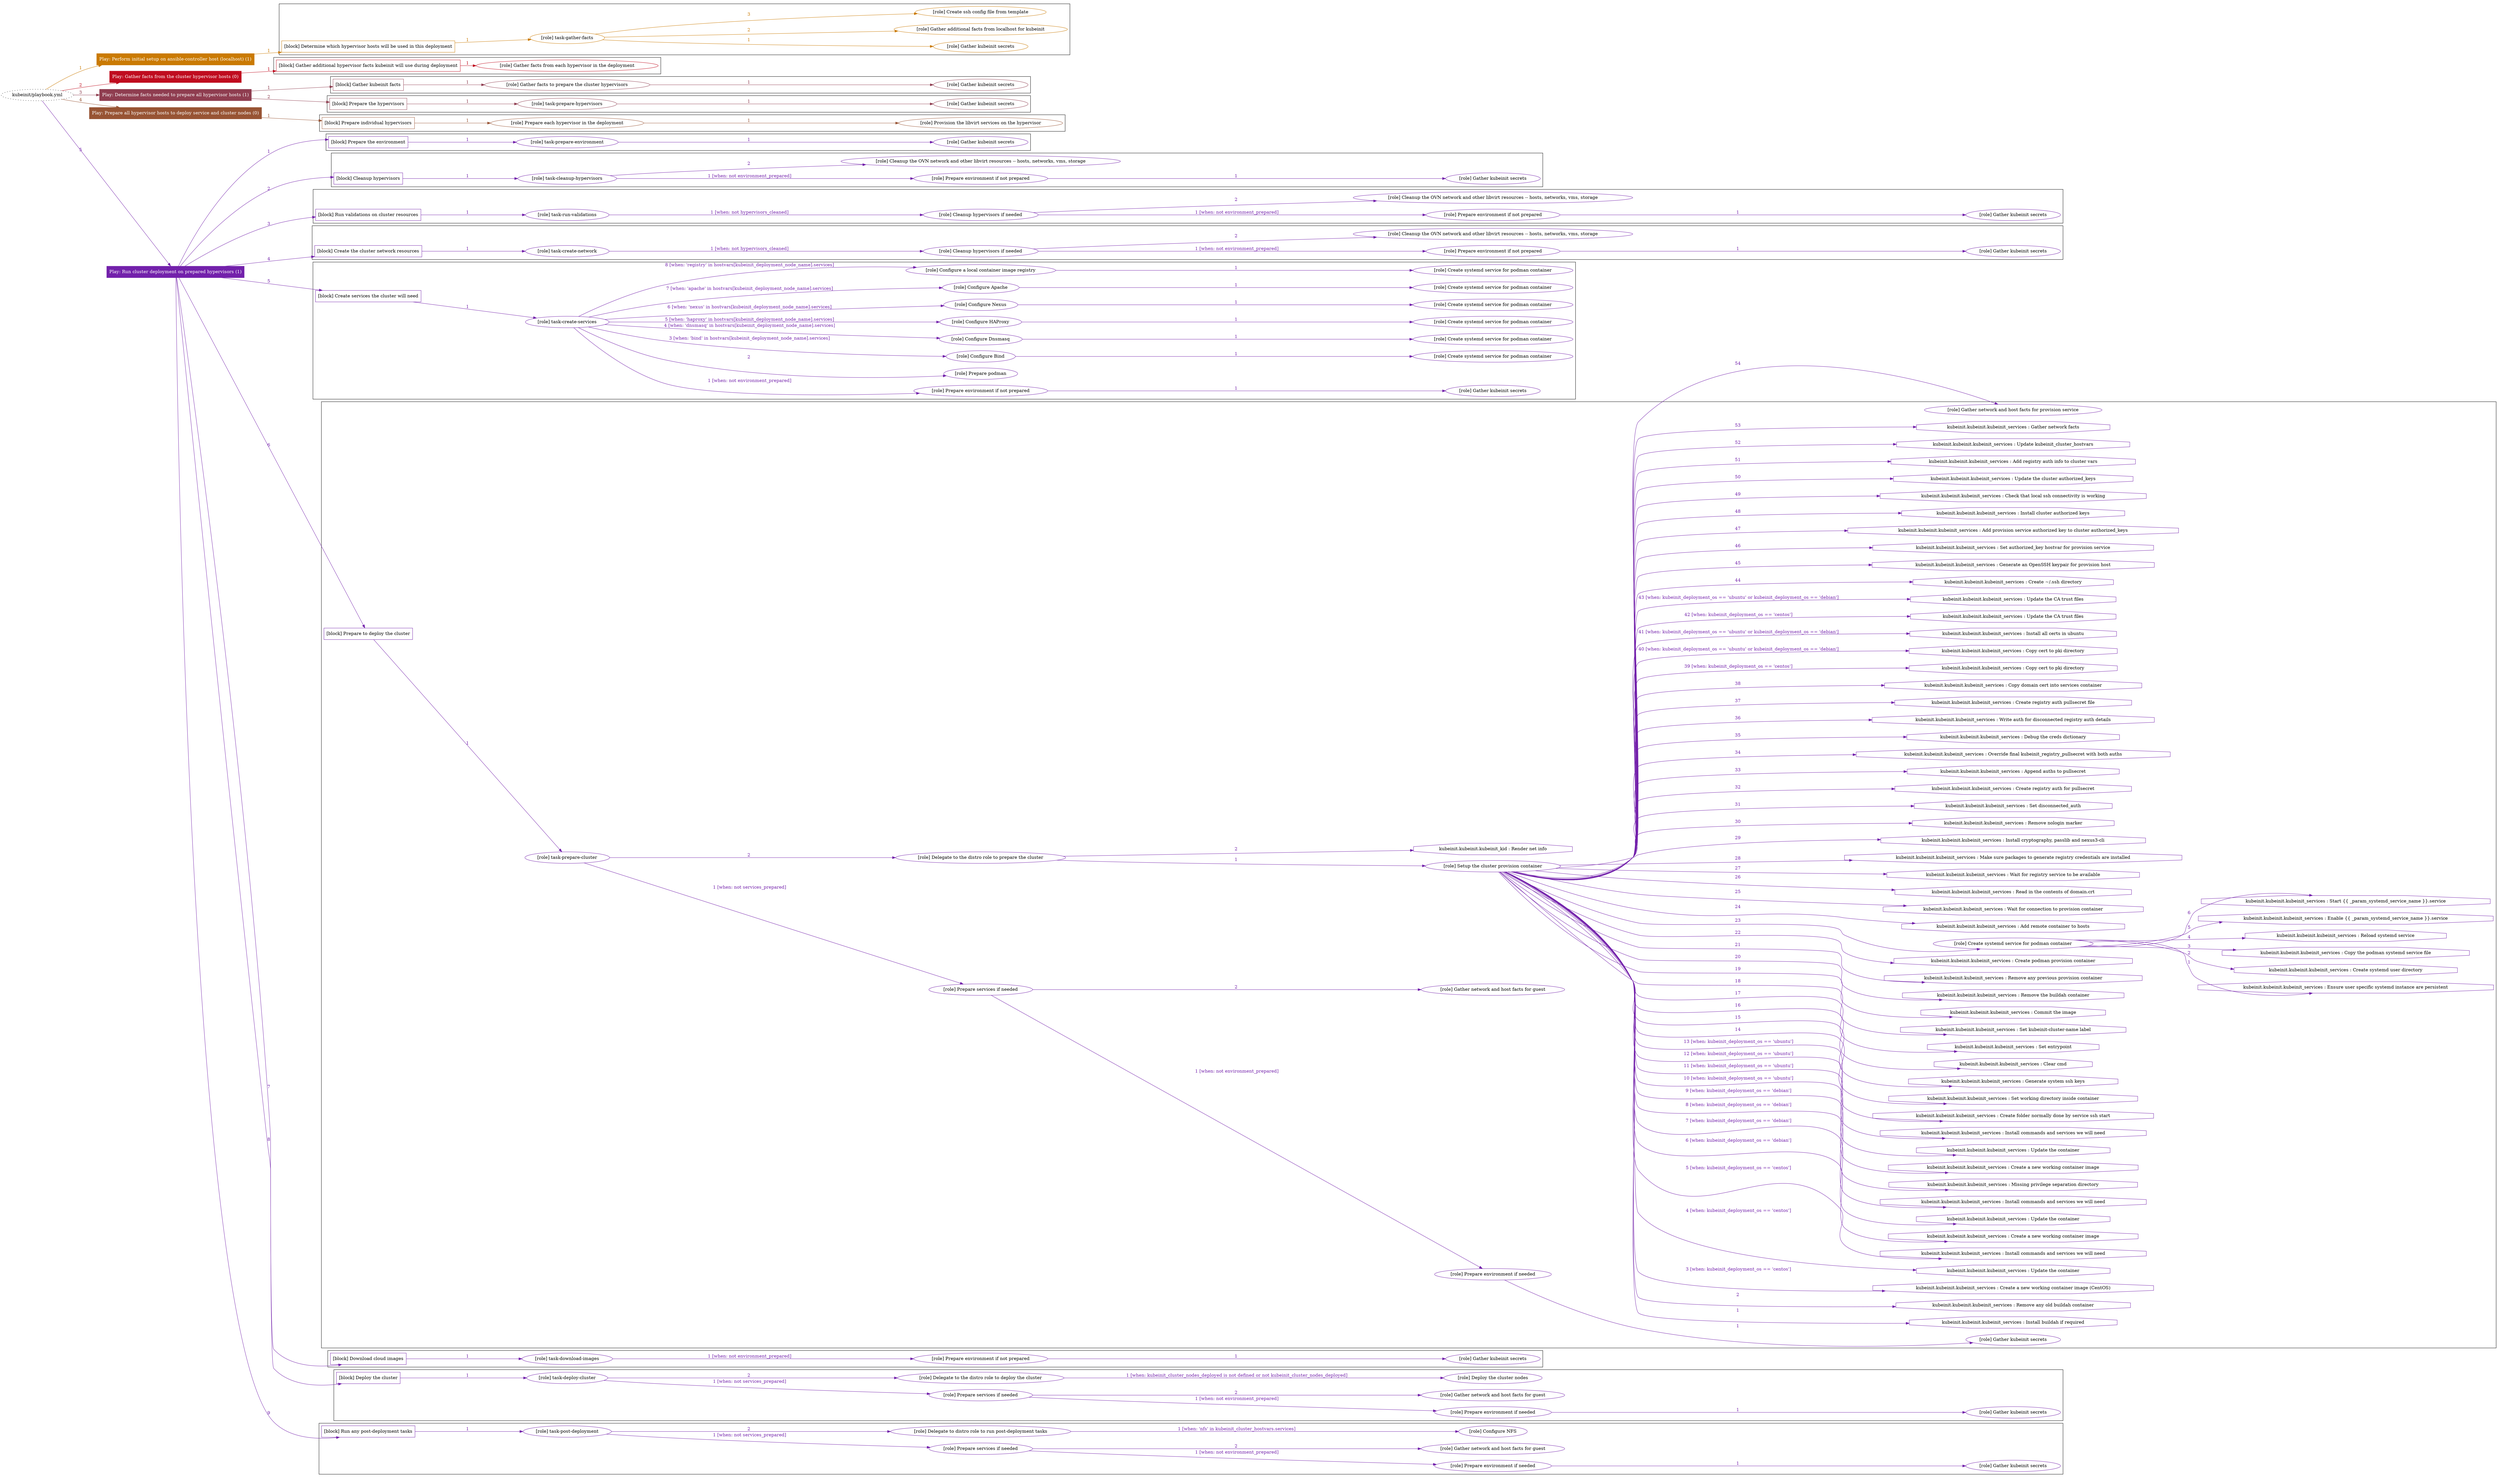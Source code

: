digraph {
	graph [concentrate=true ordering=in rankdir=LR ratio=fill]
	edge [esep=5 sep=10]
	"kubeinit/playbook.yml" [URL="/home/runner/work/kubeinit/kubeinit/kubeinit/playbook.yml" id=playbook_43555bba style=dotted]
	"kubeinit/playbook.yml" -> play_600d9c30 [label="1 " color="#ca7a02" fontcolor="#ca7a02" id=edge_f0394694 labeltooltip="1 " tooltip="1 "]
	subgraph "Play: Perform initial setup on ansible-controller host (localhost) (1)" {
		play_600d9c30 [label="Play: Perform initial setup on ansible-controller host (localhost) (1)" URL="/home/runner/work/kubeinit/kubeinit/kubeinit/playbook.yml" color="#ca7a02" fontcolor="#ffffff" id=play_600d9c30 shape=box style=filled tooltip=localhost]
		play_600d9c30 -> block_2a698ce5 [label=1 color="#ca7a02" fontcolor="#ca7a02" id=edge_119c2be9 labeltooltip=1 tooltip=1]
		subgraph cluster_block_2a698ce5 {
			block_2a698ce5 [label="[block] Determine which hypervisor hosts will be used in this deployment" URL="/home/runner/work/kubeinit/kubeinit/kubeinit/playbook.yml" color="#ca7a02" id=block_2a698ce5 labeltooltip="Determine which hypervisor hosts will be used in this deployment" shape=box tooltip="Determine which hypervisor hosts will be used in this deployment"]
			block_2a698ce5 -> role_084fbe9a [label="1 " color="#ca7a02" fontcolor="#ca7a02" id=edge_bdefab64 labeltooltip="1 " tooltip="1 "]
			subgraph "task-gather-facts" {
				role_084fbe9a [label="[role] task-gather-facts" URL="/home/runner/work/kubeinit/kubeinit/kubeinit/playbook.yml" color="#ca7a02" id=role_084fbe9a tooltip="task-gather-facts"]
				role_084fbe9a -> role_14caac1e [label="1 " color="#ca7a02" fontcolor="#ca7a02" id=edge_5421f384 labeltooltip="1 " tooltip="1 "]
				subgraph "Gather kubeinit secrets" {
					role_14caac1e [label="[role] Gather kubeinit secrets" URL="/home/runner/.ansible/collections/ansible_collections/kubeinit/kubeinit/roles/kubeinit_prepare/tasks/build_hypervisors_group.yml" color="#ca7a02" id=role_14caac1e tooltip="Gather kubeinit secrets"]
				}
				role_084fbe9a -> role_0f94c283 [label="2 " color="#ca7a02" fontcolor="#ca7a02" id=edge_4bafe50b labeltooltip="2 " tooltip="2 "]
				subgraph "Gather additional facts from localhost for kubeinit" {
					role_0f94c283 [label="[role] Gather additional facts from localhost for kubeinit" URL="/home/runner/.ansible/collections/ansible_collections/kubeinit/kubeinit/roles/kubeinit_prepare/tasks/build_hypervisors_group.yml" color="#ca7a02" id=role_0f94c283 tooltip="Gather additional facts from localhost for kubeinit"]
				}
				role_084fbe9a -> role_24946502 [label="3 " color="#ca7a02" fontcolor="#ca7a02" id=edge_bcbc252c labeltooltip="3 " tooltip="3 "]
				subgraph "Create ssh config file from template" {
					role_24946502 [label="[role] Create ssh config file from template" URL="/home/runner/.ansible/collections/ansible_collections/kubeinit/kubeinit/roles/kubeinit_prepare/tasks/build_hypervisors_group.yml" color="#ca7a02" id=role_24946502 tooltip="Create ssh config file from template"]
				}
			}
		}
	}
	"kubeinit/playbook.yml" -> play_7049cd9f [label="2 " color="#c00c1f" fontcolor="#c00c1f" id=edge_d60ff759 labeltooltip="2 " tooltip="2 "]
	subgraph "Play: Gather facts from the cluster hypervisor hosts (0)" {
		play_7049cd9f [label="Play: Gather facts from the cluster hypervisor hosts (0)" URL="/home/runner/work/kubeinit/kubeinit/kubeinit/playbook.yml" color="#c00c1f" fontcolor="#ffffff" id=play_7049cd9f shape=box style=filled tooltip="Play: Gather facts from the cluster hypervisor hosts (0)"]
		play_7049cd9f -> block_56d7a50c [label=1 color="#c00c1f" fontcolor="#c00c1f" id=edge_881a4bb4 labeltooltip=1 tooltip=1]
		subgraph cluster_block_56d7a50c {
			block_56d7a50c [label="[block] Gather additional hypervisor facts kubeinit will use during deployment" URL="/home/runner/work/kubeinit/kubeinit/kubeinit/playbook.yml" color="#c00c1f" id=block_56d7a50c labeltooltip="Gather additional hypervisor facts kubeinit will use during deployment" shape=box tooltip="Gather additional hypervisor facts kubeinit will use during deployment"]
			block_56d7a50c -> role_c82868f8 [label="1 " color="#c00c1f" fontcolor="#c00c1f" id=edge_00300d63 labeltooltip="1 " tooltip="1 "]
			subgraph "Gather facts from each hypervisor in the deployment" {
				role_c82868f8 [label="[role] Gather facts from each hypervisor in the deployment" URL="/home/runner/work/kubeinit/kubeinit/kubeinit/playbook.yml" color="#c00c1f" id=role_c82868f8 tooltip="Gather facts from each hypervisor in the deployment"]
			}
		}
	}
	"kubeinit/playbook.yml" -> play_a31c99a3 [label="3 " color="#8f3d50" fontcolor="#8f3d50" id=edge_4222bf92 labeltooltip="3 " tooltip="3 "]
	subgraph "Play: Determine facts needed to prepare all hypervisor hosts (1)" {
		play_a31c99a3 [label="Play: Determine facts needed to prepare all hypervisor hosts (1)" URL="/home/runner/work/kubeinit/kubeinit/kubeinit/playbook.yml" color="#8f3d50" fontcolor="#ffffff" id=play_a31c99a3 shape=box style=filled tooltip=localhost]
		play_a31c99a3 -> block_e2c55d69 [label=1 color="#8f3d50" fontcolor="#8f3d50" id=edge_75c7afc6 labeltooltip=1 tooltip=1]
		subgraph cluster_block_e2c55d69 {
			block_e2c55d69 [label="[block] Gather kubeinit facts" URL="/home/runner/work/kubeinit/kubeinit/kubeinit/playbook.yml" color="#8f3d50" id=block_e2c55d69 labeltooltip="Gather kubeinit facts" shape=box tooltip="Gather kubeinit facts"]
			block_e2c55d69 -> role_3294d901 [label="1 " color="#8f3d50" fontcolor="#8f3d50" id=edge_396c9eb2 labeltooltip="1 " tooltip="1 "]
			subgraph "Gather facts to prepare the cluster hypervisors" {
				role_3294d901 [label="[role] Gather facts to prepare the cluster hypervisors" URL="/home/runner/work/kubeinit/kubeinit/kubeinit/playbook.yml" color="#8f3d50" id=role_3294d901 tooltip="Gather facts to prepare the cluster hypervisors"]
				role_3294d901 -> role_95f144fc [label="1 " color="#8f3d50" fontcolor="#8f3d50" id=edge_d7948e7f labeltooltip="1 " tooltip="1 "]
				subgraph "Gather kubeinit secrets" {
					role_95f144fc [label="[role] Gather kubeinit secrets" URL="/home/runner/.ansible/collections/ansible_collections/kubeinit/kubeinit/roles/kubeinit_prepare/tasks/gather_kubeinit_facts.yml" color="#8f3d50" id=role_95f144fc tooltip="Gather kubeinit secrets"]
				}
			}
		}
		play_a31c99a3 -> block_29cd6bce [label=2 color="#8f3d50" fontcolor="#8f3d50" id=edge_0bb5ade0 labeltooltip=2 tooltip=2]
		subgraph cluster_block_29cd6bce {
			block_29cd6bce [label="[block] Prepare the hypervisors" URL="/home/runner/work/kubeinit/kubeinit/kubeinit/playbook.yml" color="#8f3d50" id=block_29cd6bce labeltooltip="Prepare the hypervisors" shape=box tooltip="Prepare the hypervisors"]
			block_29cd6bce -> role_8f6fd2ed [label="1 " color="#8f3d50" fontcolor="#8f3d50" id=edge_ce0d2d8b labeltooltip="1 " tooltip="1 "]
			subgraph "task-prepare-hypervisors" {
				role_8f6fd2ed [label="[role] task-prepare-hypervisors" URL="/home/runner/work/kubeinit/kubeinit/kubeinit/playbook.yml" color="#8f3d50" id=role_8f6fd2ed tooltip="task-prepare-hypervisors"]
				role_8f6fd2ed -> role_4c5fedc7 [label="1 " color="#8f3d50" fontcolor="#8f3d50" id=edge_33ba993e labeltooltip="1 " tooltip="1 "]
				subgraph "Gather kubeinit secrets" {
					role_4c5fedc7 [label="[role] Gather kubeinit secrets" URL="/home/runner/.ansible/collections/ansible_collections/kubeinit/kubeinit/roles/kubeinit_prepare/tasks/gather_kubeinit_facts.yml" color="#8f3d50" id=role_4c5fedc7 tooltip="Gather kubeinit secrets"]
				}
			}
		}
	}
	"kubeinit/playbook.yml" -> play_7b92ec15 [label="4 " color="#985434" fontcolor="#985434" id=edge_1350dc14 labeltooltip="4 " tooltip="4 "]
	subgraph "Play: Prepare all hypervisor hosts to deploy service and cluster nodes (0)" {
		play_7b92ec15 [label="Play: Prepare all hypervisor hosts to deploy service and cluster nodes (0)" URL="/home/runner/work/kubeinit/kubeinit/kubeinit/playbook.yml" color="#985434" fontcolor="#ffffff" id=play_7b92ec15 shape=box style=filled tooltip="Play: Prepare all hypervisor hosts to deploy service and cluster nodes (0)"]
		play_7b92ec15 -> block_0a92eb7a [label=1 color="#985434" fontcolor="#985434" id=edge_3ea3b544 labeltooltip=1 tooltip=1]
		subgraph cluster_block_0a92eb7a {
			block_0a92eb7a [label="[block] Prepare individual hypervisors" URL="/home/runner/work/kubeinit/kubeinit/kubeinit/playbook.yml" color="#985434" id=block_0a92eb7a labeltooltip="Prepare individual hypervisors" shape=box tooltip="Prepare individual hypervisors"]
			block_0a92eb7a -> role_dd7a1908 [label="1 " color="#985434" fontcolor="#985434" id=edge_e3d26698 labeltooltip="1 " tooltip="1 "]
			subgraph "Prepare each hypervisor in the deployment" {
				role_dd7a1908 [label="[role] Prepare each hypervisor in the deployment" URL="/home/runner/work/kubeinit/kubeinit/kubeinit/playbook.yml" color="#985434" id=role_dd7a1908 tooltip="Prepare each hypervisor in the deployment"]
				role_dd7a1908 -> role_4839917a [label="1 " color="#985434" fontcolor="#985434" id=edge_2c7c448c labeltooltip="1 " tooltip="1 "]
				subgraph "Provision the libvirt services on the hypervisor" {
					role_4839917a [label="[role] Provision the libvirt services on the hypervisor" URL="/home/runner/.ansible/collections/ansible_collections/kubeinit/kubeinit/roles/kubeinit_prepare/tasks/prepare_hypervisor.yml" color="#985434" id=role_4839917a tooltip="Provision the libvirt services on the hypervisor"]
				}
			}
		}
	}
	"kubeinit/playbook.yml" -> play_6a864fb1 [label="5 " color="#7321ab" fontcolor="#7321ab" id=edge_95c2ff49 labeltooltip="5 " tooltip="5 "]
	subgraph "Play: Run cluster deployment on prepared hypervisors (1)" {
		play_6a864fb1 [label="Play: Run cluster deployment on prepared hypervisors (1)" URL="/home/runner/work/kubeinit/kubeinit/kubeinit/playbook.yml" color="#7321ab" fontcolor="#ffffff" id=play_6a864fb1 shape=box style=filled tooltip=localhost]
		play_6a864fb1 -> block_d2a26834 [label=1 color="#7321ab" fontcolor="#7321ab" id=edge_b5c3e4be labeltooltip=1 tooltip=1]
		subgraph cluster_block_d2a26834 {
			block_d2a26834 [label="[block] Prepare the environment" URL="/home/runner/work/kubeinit/kubeinit/kubeinit/playbook.yml" color="#7321ab" id=block_d2a26834 labeltooltip="Prepare the environment" shape=box tooltip="Prepare the environment"]
			block_d2a26834 -> role_b9a46e38 [label="1 " color="#7321ab" fontcolor="#7321ab" id=edge_0f6a16e6 labeltooltip="1 " tooltip="1 "]
			subgraph "task-prepare-environment" {
				role_b9a46e38 [label="[role] task-prepare-environment" URL="/home/runner/work/kubeinit/kubeinit/kubeinit/playbook.yml" color="#7321ab" id=role_b9a46e38 tooltip="task-prepare-environment"]
				role_b9a46e38 -> role_346260b5 [label="1 " color="#7321ab" fontcolor="#7321ab" id=edge_ce92d9c1 labeltooltip="1 " tooltip="1 "]
				subgraph "Gather kubeinit secrets" {
					role_346260b5 [label="[role] Gather kubeinit secrets" URL="/home/runner/.ansible/collections/ansible_collections/kubeinit/kubeinit/roles/kubeinit_prepare/tasks/gather_kubeinit_facts.yml" color="#7321ab" id=role_346260b5 tooltip="Gather kubeinit secrets"]
				}
			}
		}
		play_6a864fb1 -> block_387751f4 [label=2 color="#7321ab" fontcolor="#7321ab" id=edge_dd980ce0 labeltooltip=2 tooltip=2]
		subgraph cluster_block_387751f4 {
			block_387751f4 [label="[block] Cleanup hypervisors" URL="/home/runner/work/kubeinit/kubeinit/kubeinit/playbook.yml" color="#7321ab" id=block_387751f4 labeltooltip="Cleanup hypervisors" shape=box tooltip="Cleanup hypervisors"]
			block_387751f4 -> role_29ea84b0 [label="1 " color="#7321ab" fontcolor="#7321ab" id=edge_b0704b34 labeltooltip="1 " tooltip="1 "]
			subgraph "task-cleanup-hypervisors" {
				role_29ea84b0 [label="[role] task-cleanup-hypervisors" URL="/home/runner/work/kubeinit/kubeinit/kubeinit/playbook.yml" color="#7321ab" id=role_29ea84b0 tooltip="task-cleanup-hypervisors"]
				role_29ea84b0 -> role_dd64e53e [label="1 [when: not environment_prepared]" color="#7321ab" fontcolor="#7321ab" id=edge_91be35d5 labeltooltip="1 [when: not environment_prepared]" tooltip="1 [when: not environment_prepared]"]
				subgraph "Prepare environment if not prepared" {
					role_dd64e53e [label="[role] Prepare environment if not prepared" URL="/home/runner/.ansible/collections/ansible_collections/kubeinit/kubeinit/roles/kubeinit_prepare/tasks/cleanup_hypervisors.yml" color="#7321ab" id=role_dd64e53e tooltip="Prepare environment if not prepared"]
					role_dd64e53e -> role_bc590763 [label="1 " color="#7321ab" fontcolor="#7321ab" id=edge_dda6cb61 labeltooltip="1 " tooltip="1 "]
					subgraph "Gather kubeinit secrets" {
						role_bc590763 [label="[role] Gather kubeinit secrets" URL="/home/runner/.ansible/collections/ansible_collections/kubeinit/kubeinit/roles/kubeinit_prepare/tasks/gather_kubeinit_facts.yml" color="#7321ab" id=role_bc590763 tooltip="Gather kubeinit secrets"]
					}
				}
				role_29ea84b0 -> role_825f6b23 [label="2 " color="#7321ab" fontcolor="#7321ab" id=edge_0c1d0531 labeltooltip="2 " tooltip="2 "]
				subgraph "Cleanup the OVN network and other libvirt resources -- hosts, networks, vms, storage" {
					role_825f6b23 [label="[role] Cleanup the OVN network and other libvirt resources -- hosts, networks, vms, storage" URL="/home/runner/.ansible/collections/ansible_collections/kubeinit/kubeinit/roles/kubeinit_prepare/tasks/cleanup_hypervisors.yml" color="#7321ab" id=role_825f6b23 tooltip="Cleanup the OVN network and other libvirt resources -- hosts, networks, vms, storage"]
				}
			}
		}
		play_6a864fb1 -> block_cd95eb60 [label=3 color="#7321ab" fontcolor="#7321ab" id=edge_6b482489 labeltooltip=3 tooltip=3]
		subgraph cluster_block_cd95eb60 {
			block_cd95eb60 [label="[block] Run validations on cluster resources" URL="/home/runner/work/kubeinit/kubeinit/kubeinit/playbook.yml" color="#7321ab" id=block_cd95eb60 labeltooltip="Run validations on cluster resources" shape=box tooltip="Run validations on cluster resources"]
			block_cd95eb60 -> role_abc4315d [label="1 " color="#7321ab" fontcolor="#7321ab" id=edge_77f231d2 labeltooltip="1 " tooltip="1 "]
			subgraph "task-run-validations" {
				role_abc4315d [label="[role] task-run-validations" URL="/home/runner/work/kubeinit/kubeinit/kubeinit/playbook.yml" color="#7321ab" id=role_abc4315d tooltip="task-run-validations"]
				role_abc4315d -> role_db104c83 [label="1 [when: not hypervisors_cleaned]" color="#7321ab" fontcolor="#7321ab" id=edge_5ce17f93 labeltooltip="1 [when: not hypervisors_cleaned]" tooltip="1 [when: not hypervisors_cleaned]"]
				subgraph "Cleanup hypervisors if needed" {
					role_db104c83 [label="[role] Cleanup hypervisors if needed" URL="/home/runner/.ansible/collections/ansible_collections/kubeinit/kubeinit/roles/kubeinit_validations/tasks/main.yml" color="#7321ab" id=role_db104c83 tooltip="Cleanup hypervisors if needed"]
					role_db104c83 -> role_06f5412f [label="1 [when: not environment_prepared]" color="#7321ab" fontcolor="#7321ab" id=edge_31495971 labeltooltip="1 [when: not environment_prepared]" tooltip="1 [when: not environment_prepared]"]
					subgraph "Prepare environment if not prepared" {
						role_06f5412f [label="[role] Prepare environment if not prepared" URL="/home/runner/.ansible/collections/ansible_collections/kubeinit/kubeinit/roles/kubeinit_prepare/tasks/cleanup_hypervisors.yml" color="#7321ab" id=role_06f5412f tooltip="Prepare environment if not prepared"]
						role_06f5412f -> role_b74733e5 [label="1 " color="#7321ab" fontcolor="#7321ab" id=edge_ec15fdbd labeltooltip="1 " tooltip="1 "]
						subgraph "Gather kubeinit secrets" {
							role_b74733e5 [label="[role] Gather kubeinit secrets" URL="/home/runner/.ansible/collections/ansible_collections/kubeinit/kubeinit/roles/kubeinit_prepare/tasks/gather_kubeinit_facts.yml" color="#7321ab" id=role_b74733e5 tooltip="Gather kubeinit secrets"]
						}
					}
					role_db104c83 -> role_7c473368 [label="2 " color="#7321ab" fontcolor="#7321ab" id=edge_075d9004 labeltooltip="2 " tooltip="2 "]
					subgraph "Cleanup the OVN network and other libvirt resources -- hosts, networks, vms, storage" {
						role_7c473368 [label="[role] Cleanup the OVN network and other libvirt resources -- hosts, networks, vms, storage" URL="/home/runner/.ansible/collections/ansible_collections/kubeinit/kubeinit/roles/kubeinit_prepare/tasks/cleanup_hypervisors.yml" color="#7321ab" id=role_7c473368 tooltip="Cleanup the OVN network and other libvirt resources -- hosts, networks, vms, storage"]
					}
				}
			}
		}
		play_6a864fb1 -> block_0cac4fb4 [label=4 color="#7321ab" fontcolor="#7321ab" id=edge_4f84c10e labeltooltip=4 tooltip=4]
		subgraph cluster_block_0cac4fb4 {
			block_0cac4fb4 [label="[block] Create the cluster network resources" URL="/home/runner/work/kubeinit/kubeinit/kubeinit/playbook.yml" color="#7321ab" id=block_0cac4fb4 labeltooltip="Create the cluster network resources" shape=box tooltip="Create the cluster network resources"]
			block_0cac4fb4 -> role_c39d0701 [label="1 " color="#7321ab" fontcolor="#7321ab" id=edge_ff39c7b1 labeltooltip="1 " tooltip="1 "]
			subgraph "task-create-network" {
				role_c39d0701 [label="[role] task-create-network" URL="/home/runner/work/kubeinit/kubeinit/kubeinit/playbook.yml" color="#7321ab" id=role_c39d0701 tooltip="task-create-network"]
				role_c39d0701 -> role_551b9cb8 [label="1 [when: not hypervisors_cleaned]" color="#7321ab" fontcolor="#7321ab" id=edge_74d6186e labeltooltip="1 [when: not hypervisors_cleaned]" tooltip="1 [when: not hypervisors_cleaned]"]
				subgraph "Cleanup hypervisors if needed" {
					role_551b9cb8 [label="[role] Cleanup hypervisors if needed" URL="/home/runner/.ansible/collections/ansible_collections/kubeinit/kubeinit/roles/kubeinit_libvirt/tasks/create_network.yml" color="#7321ab" id=role_551b9cb8 tooltip="Cleanup hypervisors if needed"]
					role_551b9cb8 -> role_5b7fbeb8 [label="1 [when: not environment_prepared]" color="#7321ab" fontcolor="#7321ab" id=edge_50a88b62 labeltooltip="1 [when: not environment_prepared]" tooltip="1 [when: not environment_prepared]"]
					subgraph "Prepare environment if not prepared" {
						role_5b7fbeb8 [label="[role] Prepare environment if not prepared" URL="/home/runner/.ansible/collections/ansible_collections/kubeinit/kubeinit/roles/kubeinit_prepare/tasks/cleanup_hypervisors.yml" color="#7321ab" id=role_5b7fbeb8 tooltip="Prepare environment if not prepared"]
						role_5b7fbeb8 -> role_4730713c [label="1 " color="#7321ab" fontcolor="#7321ab" id=edge_53727638 labeltooltip="1 " tooltip="1 "]
						subgraph "Gather kubeinit secrets" {
							role_4730713c [label="[role] Gather kubeinit secrets" URL="/home/runner/.ansible/collections/ansible_collections/kubeinit/kubeinit/roles/kubeinit_prepare/tasks/gather_kubeinit_facts.yml" color="#7321ab" id=role_4730713c tooltip="Gather kubeinit secrets"]
						}
					}
					role_551b9cb8 -> role_bcc18523 [label="2 " color="#7321ab" fontcolor="#7321ab" id=edge_84795d7f labeltooltip="2 " tooltip="2 "]
					subgraph "Cleanup the OVN network and other libvirt resources -- hosts, networks, vms, storage" {
						role_bcc18523 [label="[role] Cleanup the OVN network and other libvirt resources -- hosts, networks, vms, storage" URL="/home/runner/.ansible/collections/ansible_collections/kubeinit/kubeinit/roles/kubeinit_prepare/tasks/cleanup_hypervisors.yml" color="#7321ab" id=role_bcc18523 tooltip="Cleanup the OVN network and other libvirt resources -- hosts, networks, vms, storage"]
					}
				}
			}
		}
		play_6a864fb1 -> block_bd7594c8 [label=5 color="#7321ab" fontcolor="#7321ab" id=edge_cabf2914 labeltooltip=5 tooltip=5]
		subgraph cluster_block_bd7594c8 {
			block_bd7594c8 [label="[block] Create services the cluster will need" URL="/home/runner/work/kubeinit/kubeinit/kubeinit/playbook.yml" color="#7321ab" id=block_bd7594c8 labeltooltip="Create services the cluster will need" shape=box tooltip="Create services the cluster will need"]
			block_bd7594c8 -> role_944b7b22 [label="1 " color="#7321ab" fontcolor="#7321ab" id=edge_72a569f3 labeltooltip="1 " tooltip="1 "]
			subgraph "task-create-services" {
				role_944b7b22 [label="[role] task-create-services" URL="/home/runner/work/kubeinit/kubeinit/kubeinit/playbook.yml" color="#7321ab" id=role_944b7b22 tooltip="task-create-services"]
				role_944b7b22 -> role_7eca6bf3 [label="1 [when: not environment_prepared]" color="#7321ab" fontcolor="#7321ab" id=edge_23480c88 labeltooltip="1 [when: not environment_prepared]" tooltip="1 [when: not environment_prepared]"]
				subgraph "Prepare environment if not prepared" {
					role_7eca6bf3 [label="[role] Prepare environment if not prepared" URL="/home/runner/.ansible/collections/ansible_collections/kubeinit/kubeinit/roles/kubeinit_services/tasks/main.yml" color="#7321ab" id=role_7eca6bf3 tooltip="Prepare environment if not prepared"]
					role_7eca6bf3 -> role_d18bbed5 [label="1 " color="#7321ab" fontcolor="#7321ab" id=edge_a1788bb4 labeltooltip="1 " tooltip="1 "]
					subgraph "Gather kubeinit secrets" {
						role_d18bbed5 [label="[role] Gather kubeinit secrets" URL="/home/runner/.ansible/collections/ansible_collections/kubeinit/kubeinit/roles/kubeinit_prepare/tasks/gather_kubeinit_facts.yml" color="#7321ab" id=role_d18bbed5 tooltip="Gather kubeinit secrets"]
					}
				}
				role_944b7b22 -> role_0c9d8c4a [label="2 " color="#7321ab" fontcolor="#7321ab" id=edge_e0fb98f9 labeltooltip="2 " tooltip="2 "]
				subgraph "Prepare podman" {
					role_0c9d8c4a [label="[role] Prepare podman" URL="/home/runner/.ansible/collections/ansible_collections/kubeinit/kubeinit/roles/kubeinit_services/tasks/00_create_service_pod.yml" color="#7321ab" id=role_0c9d8c4a tooltip="Prepare podman"]
				}
				role_944b7b22 -> role_944ee378 [label="3 [when: 'bind' in hostvars[kubeinit_deployment_node_name].services]" color="#7321ab" fontcolor="#7321ab" id=edge_c01c0672 labeltooltip="3 [when: 'bind' in hostvars[kubeinit_deployment_node_name].services]" tooltip="3 [when: 'bind' in hostvars[kubeinit_deployment_node_name].services]"]
				subgraph "Configure Bind" {
					role_944ee378 [label="[role] Configure Bind" URL="/home/runner/.ansible/collections/ansible_collections/kubeinit/kubeinit/roles/kubeinit_services/tasks/start_services_containers.yml" color="#7321ab" id=role_944ee378 tooltip="Configure Bind"]
					role_944ee378 -> role_0b9149d4 [label="1 " color="#7321ab" fontcolor="#7321ab" id=edge_3f32e2e5 labeltooltip="1 " tooltip="1 "]
					subgraph "Create systemd service for podman container" {
						role_0b9149d4 [label="[role] Create systemd service for podman container" URL="/home/runner/.ansible/collections/ansible_collections/kubeinit/kubeinit/roles/kubeinit_bind/tasks/main.yml" color="#7321ab" id=role_0b9149d4 tooltip="Create systemd service for podman container"]
					}
				}
				role_944b7b22 -> role_7d98d5eb [label="4 [when: 'dnsmasq' in hostvars[kubeinit_deployment_node_name].services]" color="#7321ab" fontcolor="#7321ab" id=edge_064bd3a3 labeltooltip="4 [when: 'dnsmasq' in hostvars[kubeinit_deployment_node_name].services]" tooltip="4 [when: 'dnsmasq' in hostvars[kubeinit_deployment_node_name].services]"]
				subgraph "Configure Dnsmasq" {
					role_7d98d5eb [label="[role] Configure Dnsmasq" URL="/home/runner/.ansible/collections/ansible_collections/kubeinit/kubeinit/roles/kubeinit_services/tasks/start_services_containers.yml" color="#7321ab" id=role_7d98d5eb tooltip="Configure Dnsmasq"]
					role_7d98d5eb -> role_fc767fe6 [label="1 " color="#7321ab" fontcolor="#7321ab" id=edge_b4691d5e labeltooltip="1 " tooltip="1 "]
					subgraph "Create systemd service for podman container" {
						role_fc767fe6 [label="[role] Create systemd service for podman container" URL="/home/runner/.ansible/collections/ansible_collections/kubeinit/kubeinit/roles/kubeinit_dnsmasq/tasks/main.yml" color="#7321ab" id=role_fc767fe6 tooltip="Create systemd service for podman container"]
					}
				}
				role_944b7b22 -> role_25693934 [label="5 [when: 'haproxy' in hostvars[kubeinit_deployment_node_name].services]" color="#7321ab" fontcolor="#7321ab" id=edge_51634243 labeltooltip="5 [when: 'haproxy' in hostvars[kubeinit_deployment_node_name].services]" tooltip="5 [when: 'haproxy' in hostvars[kubeinit_deployment_node_name].services]"]
				subgraph "Configure HAProxy" {
					role_25693934 [label="[role] Configure HAProxy" URL="/home/runner/.ansible/collections/ansible_collections/kubeinit/kubeinit/roles/kubeinit_services/tasks/start_services_containers.yml" color="#7321ab" id=role_25693934 tooltip="Configure HAProxy"]
					role_25693934 -> role_6e353192 [label="1 " color="#7321ab" fontcolor="#7321ab" id=edge_7d4a267e labeltooltip="1 " tooltip="1 "]
					subgraph "Create systemd service for podman container" {
						role_6e353192 [label="[role] Create systemd service for podman container" URL="/home/runner/.ansible/collections/ansible_collections/kubeinit/kubeinit/roles/kubeinit_haproxy/tasks/main.yml" color="#7321ab" id=role_6e353192 tooltip="Create systemd service for podman container"]
					}
				}
				role_944b7b22 -> role_d29ce6de [label="6 [when: 'nexus' in hostvars[kubeinit_deployment_node_name].services]" color="#7321ab" fontcolor="#7321ab" id=edge_123e116a labeltooltip="6 [when: 'nexus' in hostvars[kubeinit_deployment_node_name].services]" tooltip="6 [when: 'nexus' in hostvars[kubeinit_deployment_node_name].services]"]
				subgraph "Configure Nexus" {
					role_d29ce6de [label="[role] Configure Nexus" URL="/home/runner/.ansible/collections/ansible_collections/kubeinit/kubeinit/roles/kubeinit_services/tasks/start_services_containers.yml" color="#7321ab" id=role_d29ce6de tooltip="Configure Nexus"]
					role_d29ce6de -> role_ea827b9b [label="1 " color="#7321ab" fontcolor="#7321ab" id=edge_2b60847b labeltooltip="1 " tooltip="1 "]
					subgraph "Create systemd service for podman container" {
						role_ea827b9b [label="[role] Create systemd service for podman container" URL="/home/runner/.ansible/collections/ansible_collections/kubeinit/kubeinit/roles/kubeinit_nexus/tasks/main.yml" color="#7321ab" id=role_ea827b9b tooltip="Create systemd service for podman container"]
					}
				}
				role_944b7b22 -> role_37aa00f8 [label="7 [when: 'apache' in hostvars[kubeinit_deployment_node_name].services]" color="#7321ab" fontcolor="#7321ab" id=edge_6a718f71 labeltooltip="7 [when: 'apache' in hostvars[kubeinit_deployment_node_name].services]" tooltip="7 [when: 'apache' in hostvars[kubeinit_deployment_node_name].services]"]
				subgraph "Configure Apache" {
					role_37aa00f8 [label="[role] Configure Apache" URL="/home/runner/.ansible/collections/ansible_collections/kubeinit/kubeinit/roles/kubeinit_services/tasks/start_services_containers.yml" color="#7321ab" id=role_37aa00f8 tooltip="Configure Apache"]
					role_37aa00f8 -> role_21b571de [label="1 " color="#7321ab" fontcolor="#7321ab" id=edge_d8a33960 labeltooltip="1 " tooltip="1 "]
					subgraph "Create systemd service for podman container" {
						role_21b571de [label="[role] Create systemd service for podman container" URL="/home/runner/.ansible/collections/ansible_collections/kubeinit/kubeinit/roles/kubeinit_apache/tasks/main.yml" color="#7321ab" id=role_21b571de tooltip="Create systemd service for podman container"]
					}
				}
				role_944b7b22 -> role_e599cfb6 [label="8 [when: 'registry' in hostvars[kubeinit_deployment_node_name].services]" color="#7321ab" fontcolor="#7321ab" id=edge_60b97895 labeltooltip="8 [when: 'registry' in hostvars[kubeinit_deployment_node_name].services]" tooltip="8 [when: 'registry' in hostvars[kubeinit_deployment_node_name].services]"]
				subgraph "Configure a local container image registry" {
					role_e599cfb6 [label="[role] Configure a local container image registry" URL="/home/runner/.ansible/collections/ansible_collections/kubeinit/kubeinit/roles/kubeinit_services/tasks/start_services_containers.yml" color="#7321ab" id=role_e599cfb6 tooltip="Configure a local container image registry"]
					role_e599cfb6 -> role_fa37c3da [label="1 " color="#7321ab" fontcolor="#7321ab" id=edge_3e2d6d11 labeltooltip="1 " tooltip="1 "]
					subgraph "Create systemd service for podman container" {
						role_fa37c3da [label="[role] Create systemd service for podman container" URL="/home/runner/.ansible/collections/ansible_collections/kubeinit/kubeinit/roles/kubeinit_registry/tasks/main.yml" color="#7321ab" id=role_fa37c3da tooltip="Create systemd service for podman container"]
					}
				}
			}
		}
		play_6a864fb1 -> block_f0b37bcc [label=6 color="#7321ab" fontcolor="#7321ab" id=edge_0520cc95 labeltooltip=6 tooltip=6]
		subgraph cluster_block_f0b37bcc {
			block_f0b37bcc [label="[block] Prepare to deploy the cluster" URL="/home/runner/work/kubeinit/kubeinit/kubeinit/playbook.yml" color="#7321ab" id=block_f0b37bcc labeltooltip="Prepare to deploy the cluster" shape=box tooltip="Prepare to deploy the cluster"]
			block_f0b37bcc -> role_fd0f9824 [label="1 " color="#7321ab" fontcolor="#7321ab" id=edge_52c02c3d labeltooltip="1 " tooltip="1 "]
			subgraph "task-prepare-cluster" {
				role_fd0f9824 [label="[role] task-prepare-cluster" URL="/home/runner/work/kubeinit/kubeinit/kubeinit/playbook.yml" color="#7321ab" id=role_fd0f9824 tooltip="task-prepare-cluster"]
				role_fd0f9824 -> role_13383ad6 [label="1 [when: not services_prepared]" color="#7321ab" fontcolor="#7321ab" id=edge_b2892f44 labeltooltip="1 [when: not services_prepared]" tooltip="1 [when: not services_prepared]"]
				subgraph "Prepare services if needed" {
					role_13383ad6 [label="[role] Prepare services if needed" URL="/home/runner/.ansible/collections/ansible_collections/kubeinit/kubeinit/roles/kubeinit_prepare/tasks/prepare_cluster.yml" color="#7321ab" id=role_13383ad6 tooltip="Prepare services if needed"]
					role_13383ad6 -> role_d40b4ed2 [label="1 [when: not environment_prepared]" color="#7321ab" fontcolor="#7321ab" id=edge_c083f86a labeltooltip="1 [when: not environment_prepared]" tooltip="1 [when: not environment_prepared]"]
					subgraph "Prepare environment if needed" {
						role_d40b4ed2 [label="[role] Prepare environment if needed" URL="/home/runner/.ansible/collections/ansible_collections/kubeinit/kubeinit/roles/kubeinit_services/tasks/prepare_services.yml" color="#7321ab" id=role_d40b4ed2 tooltip="Prepare environment if needed"]
						role_d40b4ed2 -> role_0b8e6003 [label="1 " color="#7321ab" fontcolor="#7321ab" id=edge_0e17ff9a labeltooltip="1 " tooltip="1 "]
						subgraph "Gather kubeinit secrets" {
							role_0b8e6003 [label="[role] Gather kubeinit secrets" URL="/home/runner/.ansible/collections/ansible_collections/kubeinit/kubeinit/roles/kubeinit_prepare/tasks/gather_kubeinit_facts.yml" color="#7321ab" id=role_0b8e6003 tooltip="Gather kubeinit secrets"]
						}
					}
					role_13383ad6 -> role_77c1a745 [label="2 " color="#7321ab" fontcolor="#7321ab" id=edge_185ad103 labeltooltip="2 " tooltip="2 "]
					subgraph "Gather network and host facts for guest" {
						role_77c1a745 [label="[role] Gather network and host facts for guest" URL="/home/runner/.ansible/collections/ansible_collections/kubeinit/kubeinit/roles/kubeinit_services/tasks/prepare_services.yml" color="#7321ab" id=role_77c1a745 tooltip="Gather network and host facts for guest"]
					}
				}
				role_fd0f9824 -> role_1db682ed [label="2 " color="#7321ab" fontcolor="#7321ab" id=edge_15a7e00f labeltooltip="2 " tooltip="2 "]
				subgraph "Delegate to the distro role to prepare the cluster" {
					role_1db682ed [label="[role] Delegate to the distro role to prepare the cluster" URL="/home/runner/.ansible/collections/ansible_collections/kubeinit/kubeinit/roles/kubeinit_prepare/tasks/prepare_cluster.yml" color="#7321ab" id=role_1db682ed tooltip="Delegate to the distro role to prepare the cluster"]
					role_1db682ed -> role_95ea563c [label="1 " color="#7321ab" fontcolor="#7321ab" id=edge_081b7f5b labeltooltip="1 " tooltip="1 "]
					subgraph "Setup the cluster provision container" {
						role_95ea563c [label="[role] Setup the cluster provision container" URL="/home/runner/.ansible/collections/ansible_collections/kubeinit/kubeinit/roles/kubeinit_kid/tasks/prepare_cluster.yml" color="#7321ab" id=role_95ea563c tooltip="Setup the cluster provision container"]
						task_0f150ba1 [label="kubeinit.kubeinit.kubeinit_services : Install buildah if required" URL="/home/runner/.ansible/collections/ansible_collections/kubeinit/kubeinit/roles/kubeinit_services/tasks/create_provision_container.yml" color="#7321ab" id=task_0f150ba1 shape=octagon tooltip="kubeinit.kubeinit.kubeinit_services : Install buildah if required"]
						role_95ea563c -> task_0f150ba1 [label="1 " color="#7321ab" fontcolor="#7321ab" id=edge_40cc866b labeltooltip="1 " tooltip="1 "]
						task_76cde835 [label="kubeinit.kubeinit.kubeinit_services : Remove any old buildah container" URL="/home/runner/.ansible/collections/ansible_collections/kubeinit/kubeinit/roles/kubeinit_services/tasks/create_provision_container.yml" color="#7321ab" id=task_76cde835 shape=octagon tooltip="kubeinit.kubeinit.kubeinit_services : Remove any old buildah container"]
						role_95ea563c -> task_76cde835 [label="2 " color="#7321ab" fontcolor="#7321ab" id=edge_7937aabe labeltooltip="2 " tooltip="2 "]
						task_e97b0baa [label="kubeinit.kubeinit.kubeinit_services : Create a new working container image (CentOS)" URL="/home/runner/.ansible/collections/ansible_collections/kubeinit/kubeinit/roles/kubeinit_services/tasks/create_provision_container.yml" color="#7321ab" id=task_e97b0baa shape=octagon tooltip="kubeinit.kubeinit.kubeinit_services : Create a new working container image (CentOS)"]
						role_95ea563c -> task_e97b0baa [label="3 [when: kubeinit_deployment_os == 'centos']" color="#7321ab" fontcolor="#7321ab" id=edge_88378694 labeltooltip="3 [when: kubeinit_deployment_os == 'centos']" tooltip="3 [when: kubeinit_deployment_os == 'centos']"]
						task_33014d05 [label="kubeinit.kubeinit.kubeinit_services : Update the container" URL="/home/runner/.ansible/collections/ansible_collections/kubeinit/kubeinit/roles/kubeinit_services/tasks/create_provision_container.yml" color="#7321ab" id=task_33014d05 shape=octagon tooltip="kubeinit.kubeinit.kubeinit_services : Update the container"]
						role_95ea563c -> task_33014d05 [label="4 [when: kubeinit_deployment_os == 'centos']" color="#7321ab" fontcolor="#7321ab" id=edge_84d543f2 labeltooltip="4 [when: kubeinit_deployment_os == 'centos']" tooltip="4 [when: kubeinit_deployment_os == 'centos']"]
						task_4187775d [label="kubeinit.kubeinit.kubeinit_services : Install commands and services we will need" URL="/home/runner/.ansible/collections/ansible_collections/kubeinit/kubeinit/roles/kubeinit_services/tasks/create_provision_container.yml" color="#7321ab" id=task_4187775d shape=octagon tooltip="kubeinit.kubeinit.kubeinit_services : Install commands and services we will need"]
						role_95ea563c -> task_4187775d [label="5 [when: kubeinit_deployment_os == 'centos']" color="#7321ab" fontcolor="#7321ab" id=edge_66975e02 labeltooltip="5 [when: kubeinit_deployment_os == 'centos']" tooltip="5 [when: kubeinit_deployment_os == 'centos']"]
						task_e379922e [label="kubeinit.kubeinit.kubeinit_services : Create a new working container image" URL="/home/runner/.ansible/collections/ansible_collections/kubeinit/kubeinit/roles/kubeinit_services/tasks/create_provision_container.yml" color="#7321ab" id=task_e379922e shape=octagon tooltip="kubeinit.kubeinit.kubeinit_services : Create a new working container image"]
						role_95ea563c -> task_e379922e [label="6 [when: kubeinit_deployment_os == 'debian']" color="#7321ab" fontcolor="#7321ab" id=edge_64a96b15 labeltooltip="6 [when: kubeinit_deployment_os == 'debian']" tooltip="6 [when: kubeinit_deployment_os == 'debian']"]
						task_b4edc048 [label="kubeinit.kubeinit.kubeinit_services : Update the container" URL="/home/runner/.ansible/collections/ansible_collections/kubeinit/kubeinit/roles/kubeinit_services/tasks/create_provision_container.yml" color="#7321ab" id=task_b4edc048 shape=octagon tooltip="kubeinit.kubeinit.kubeinit_services : Update the container"]
						role_95ea563c -> task_b4edc048 [label="7 [when: kubeinit_deployment_os == 'debian']" color="#7321ab" fontcolor="#7321ab" id=edge_012f53f6 labeltooltip="7 [when: kubeinit_deployment_os == 'debian']" tooltip="7 [when: kubeinit_deployment_os == 'debian']"]
						task_e64149c7 [label="kubeinit.kubeinit.kubeinit_services : Install commands and services we will need" URL="/home/runner/.ansible/collections/ansible_collections/kubeinit/kubeinit/roles/kubeinit_services/tasks/create_provision_container.yml" color="#7321ab" id=task_e64149c7 shape=octagon tooltip="kubeinit.kubeinit.kubeinit_services : Install commands and services we will need"]
						role_95ea563c -> task_e64149c7 [label="8 [when: kubeinit_deployment_os == 'debian']" color="#7321ab" fontcolor="#7321ab" id=edge_5f2bd94a labeltooltip="8 [when: kubeinit_deployment_os == 'debian']" tooltip="8 [when: kubeinit_deployment_os == 'debian']"]
						task_1359838f [label="kubeinit.kubeinit.kubeinit_services : Missing privilege separation directory" URL="/home/runner/.ansible/collections/ansible_collections/kubeinit/kubeinit/roles/kubeinit_services/tasks/create_provision_container.yml" color="#7321ab" id=task_1359838f shape=octagon tooltip="kubeinit.kubeinit.kubeinit_services : Missing privilege separation directory"]
						role_95ea563c -> task_1359838f [label="9 [when: kubeinit_deployment_os == 'debian']" color="#7321ab" fontcolor="#7321ab" id=edge_a86e88e9 labeltooltip="9 [when: kubeinit_deployment_os == 'debian']" tooltip="9 [when: kubeinit_deployment_os == 'debian']"]
						task_81410438 [label="kubeinit.kubeinit.kubeinit_services : Create a new working container image" URL="/home/runner/.ansible/collections/ansible_collections/kubeinit/kubeinit/roles/kubeinit_services/tasks/create_provision_container.yml" color="#7321ab" id=task_81410438 shape=octagon tooltip="kubeinit.kubeinit.kubeinit_services : Create a new working container image"]
						role_95ea563c -> task_81410438 [label="10 [when: kubeinit_deployment_os == 'ubuntu']" color="#7321ab" fontcolor="#7321ab" id=edge_dc5281df labeltooltip="10 [when: kubeinit_deployment_os == 'ubuntu']" tooltip="10 [when: kubeinit_deployment_os == 'ubuntu']"]
						task_81553105 [label="kubeinit.kubeinit.kubeinit_services : Update the container" URL="/home/runner/.ansible/collections/ansible_collections/kubeinit/kubeinit/roles/kubeinit_services/tasks/create_provision_container.yml" color="#7321ab" id=task_81553105 shape=octagon tooltip="kubeinit.kubeinit.kubeinit_services : Update the container"]
						role_95ea563c -> task_81553105 [label="11 [when: kubeinit_deployment_os == 'ubuntu']" color="#7321ab" fontcolor="#7321ab" id=edge_94de6fab labeltooltip="11 [when: kubeinit_deployment_os == 'ubuntu']" tooltip="11 [when: kubeinit_deployment_os == 'ubuntu']"]
						task_754e67fd [label="kubeinit.kubeinit.kubeinit_services : Install commands and services we will need" URL="/home/runner/.ansible/collections/ansible_collections/kubeinit/kubeinit/roles/kubeinit_services/tasks/create_provision_container.yml" color="#7321ab" id=task_754e67fd shape=octagon tooltip="kubeinit.kubeinit.kubeinit_services : Install commands and services we will need"]
						role_95ea563c -> task_754e67fd [label="12 [when: kubeinit_deployment_os == 'ubuntu']" color="#7321ab" fontcolor="#7321ab" id=edge_4d0ed91e labeltooltip="12 [when: kubeinit_deployment_os == 'ubuntu']" tooltip="12 [when: kubeinit_deployment_os == 'ubuntu']"]
						task_958881e2 [label="kubeinit.kubeinit.kubeinit_services : Create folder normally done by service ssh start" URL="/home/runner/.ansible/collections/ansible_collections/kubeinit/kubeinit/roles/kubeinit_services/tasks/create_provision_container.yml" color="#7321ab" id=task_958881e2 shape=octagon tooltip="kubeinit.kubeinit.kubeinit_services : Create folder normally done by service ssh start"]
						role_95ea563c -> task_958881e2 [label="13 [when: kubeinit_deployment_os == 'ubuntu']" color="#7321ab" fontcolor="#7321ab" id=edge_c7107cb4 labeltooltip="13 [when: kubeinit_deployment_os == 'ubuntu']" tooltip="13 [when: kubeinit_deployment_os == 'ubuntu']"]
						task_1cb34f55 [label="kubeinit.kubeinit.kubeinit_services : Set working directory inside container" URL="/home/runner/.ansible/collections/ansible_collections/kubeinit/kubeinit/roles/kubeinit_services/tasks/create_provision_container.yml" color="#7321ab" id=task_1cb34f55 shape=octagon tooltip="kubeinit.kubeinit.kubeinit_services : Set working directory inside container"]
						role_95ea563c -> task_1cb34f55 [label="14 " color="#7321ab" fontcolor="#7321ab" id=edge_e7e1735f labeltooltip="14 " tooltip="14 "]
						task_23adc78f [label="kubeinit.kubeinit.kubeinit_services : Generate system ssh keys" URL="/home/runner/.ansible/collections/ansible_collections/kubeinit/kubeinit/roles/kubeinit_services/tasks/create_provision_container.yml" color="#7321ab" id=task_23adc78f shape=octagon tooltip="kubeinit.kubeinit.kubeinit_services : Generate system ssh keys"]
						role_95ea563c -> task_23adc78f [label="15 " color="#7321ab" fontcolor="#7321ab" id=edge_bb13d1d4 labeltooltip="15 " tooltip="15 "]
						task_a6ba480f [label="kubeinit.kubeinit.kubeinit_services : Clear cmd" URL="/home/runner/.ansible/collections/ansible_collections/kubeinit/kubeinit/roles/kubeinit_services/tasks/create_provision_container.yml" color="#7321ab" id=task_a6ba480f shape=octagon tooltip="kubeinit.kubeinit.kubeinit_services : Clear cmd"]
						role_95ea563c -> task_a6ba480f [label="16 " color="#7321ab" fontcolor="#7321ab" id=edge_036a97d0 labeltooltip="16 " tooltip="16 "]
						task_444c1558 [label="kubeinit.kubeinit.kubeinit_services : Set entrypoint" URL="/home/runner/.ansible/collections/ansible_collections/kubeinit/kubeinit/roles/kubeinit_services/tasks/create_provision_container.yml" color="#7321ab" id=task_444c1558 shape=octagon tooltip="kubeinit.kubeinit.kubeinit_services : Set entrypoint"]
						role_95ea563c -> task_444c1558 [label="17 " color="#7321ab" fontcolor="#7321ab" id=edge_1797fb1a labeltooltip="17 " tooltip="17 "]
						task_39a8d180 [label="kubeinit.kubeinit.kubeinit_services : Set kubeinit-cluster-name label" URL="/home/runner/.ansible/collections/ansible_collections/kubeinit/kubeinit/roles/kubeinit_services/tasks/create_provision_container.yml" color="#7321ab" id=task_39a8d180 shape=octagon tooltip="kubeinit.kubeinit.kubeinit_services : Set kubeinit-cluster-name label"]
						role_95ea563c -> task_39a8d180 [label="18 " color="#7321ab" fontcolor="#7321ab" id=edge_74ff1020 labeltooltip="18 " tooltip="18 "]
						task_8b456a40 [label="kubeinit.kubeinit.kubeinit_services : Commit the image" URL="/home/runner/.ansible/collections/ansible_collections/kubeinit/kubeinit/roles/kubeinit_services/tasks/create_provision_container.yml" color="#7321ab" id=task_8b456a40 shape=octagon tooltip="kubeinit.kubeinit.kubeinit_services : Commit the image"]
						role_95ea563c -> task_8b456a40 [label="19 " color="#7321ab" fontcolor="#7321ab" id=edge_89349043 labeltooltip="19 " tooltip="19 "]
						task_eeb2ae5c [label="kubeinit.kubeinit.kubeinit_services : Remove the buildah container" URL="/home/runner/.ansible/collections/ansible_collections/kubeinit/kubeinit/roles/kubeinit_services/tasks/create_provision_container.yml" color="#7321ab" id=task_eeb2ae5c shape=octagon tooltip="kubeinit.kubeinit.kubeinit_services : Remove the buildah container"]
						role_95ea563c -> task_eeb2ae5c [label="20 " color="#7321ab" fontcolor="#7321ab" id=edge_e7c0c31c labeltooltip="20 " tooltip="20 "]
						task_87ed6dba [label="kubeinit.kubeinit.kubeinit_services : Remove any previous provision container" URL="/home/runner/.ansible/collections/ansible_collections/kubeinit/kubeinit/roles/kubeinit_services/tasks/create_provision_container.yml" color="#7321ab" id=task_87ed6dba shape=octagon tooltip="kubeinit.kubeinit.kubeinit_services : Remove any previous provision container"]
						role_95ea563c -> task_87ed6dba [label="21 " color="#7321ab" fontcolor="#7321ab" id=edge_cccfe074 labeltooltip="21 " tooltip="21 "]
						task_dd065685 [label="kubeinit.kubeinit.kubeinit_services : Create podman provision container" URL="/home/runner/.ansible/collections/ansible_collections/kubeinit/kubeinit/roles/kubeinit_services/tasks/create_provision_container.yml" color="#7321ab" id=task_dd065685 shape=octagon tooltip="kubeinit.kubeinit.kubeinit_services : Create podman provision container"]
						role_95ea563c -> task_dd065685 [label="22 " color="#7321ab" fontcolor="#7321ab" id=edge_92e542a6 labeltooltip="22 " tooltip="22 "]
						role_95ea563c -> role_728306a8 [label="23 " color="#7321ab" fontcolor="#7321ab" id=edge_a5d3ffe2 labeltooltip="23 " tooltip="23 "]
						subgraph "Create systemd service for podman container" {
							role_728306a8 [label="[role] Create systemd service for podman container" URL="/home/runner/.ansible/collections/ansible_collections/kubeinit/kubeinit/roles/kubeinit_services/tasks/create_provision_container.yml" color="#7321ab" id=role_728306a8 tooltip="Create systemd service for podman container"]
							task_a96a6a74 [label="kubeinit.kubeinit.kubeinit_services : Ensure user specific systemd instance are persistent" URL="/home/runner/.ansible/collections/ansible_collections/kubeinit/kubeinit/roles/kubeinit_services/tasks/create_managed_service.yml" color="#7321ab" id=task_a96a6a74 shape=octagon tooltip="kubeinit.kubeinit.kubeinit_services : Ensure user specific systemd instance are persistent"]
							role_728306a8 -> task_a96a6a74 [label="1 " color="#7321ab" fontcolor="#7321ab" id=edge_48be9c8e labeltooltip="1 " tooltip="1 "]
							task_b03662b5 [label="kubeinit.kubeinit.kubeinit_services : Create systemd user directory" URL="/home/runner/.ansible/collections/ansible_collections/kubeinit/kubeinit/roles/kubeinit_services/tasks/create_managed_service.yml" color="#7321ab" id=task_b03662b5 shape=octagon tooltip="kubeinit.kubeinit.kubeinit_services : Create systemd user directory"]
							role_728306a8 -> task_b03662b5 [label="2 " color="#7321ab" fontcolor="#7321ab" id=edge_8c41ef10 labeltooltip="2 " tooltip="2 "]
							task_71d7965e [label="kubeinit.kubeinit.kubeinit_services : Copy the podman systemd service file" URL="/home/runner/.ansible/collections/ansible_collections/kubeinit/kubeinit/roles/kubeinit_services/tasks/create_managed_service.yml" color="#7321ab" id=task_71d7965e shape=octagon tooltip="kubeinit.kubeinit.kubeinit_services : Copy the podman systemd service file"]
							role_728306a8 -> task_71d7965e [label="3 " color="#7321ab" fontcolor="#7321ab" id=edge_2a3b7fae labeltooltip="3 " tooltip="3 "]
							task_842b6048 [label="kubeinit.kubeinit.kubeinit_services : Reload systemd service" URL="/home/runner/.ansible/collections/ansible_collections/kubeinit/kubeinit/roles/kubeinit_services/tasks/create_managed_service.yml" color="#7321ab" id=task_842b6048 shape=octagon tooltip="kubeinit.kubeinit.kubeinit_services : Reload systemd service"]
							role_728306a8 -> task_842b6048 [label="4 " color="#7321ab" fontcolor="#7321ab" id=edge_44f58a27 labeltooltip="4 " tooltip="4 "]
							task_975ad2ca [label="kubeinit.kubeinit.kubeinit_services : Enable {{ _param_systemd_service_name }}.service" URL="/home/runner/.ansible/collections/ansible_collections/kubeinit/kubeinit/roles/kubeinit_services/tasks/create_managed_service.yml" color="#7321ab" id=task_975ad2ca shape=octagon tooltip="kubeinit.kubeinit.kubeinit_services : Enable {{ _param_systemd_service_name }}.service"]
							role_728306a8 -> task_975ad2ca [label="5 " color="#7321ab" fontcolor="#7321ab" id=edge_18c7ed78 labeltooltip="5 " tooltip="5 "]
							task_347cb9f8 [label="kubeinit.kubeinit.kubeinit_services : Start {{ _param_systemd_service_name }}.service" URL="/home/runner/.ansible/collections/ansible_collections/kubeinit/kubeinit/roles/kubeinit_services/tasks/create_managed_service.yml" color="#7321ab" id=task_347cb9f8 shape=octagon tooltip="kubeinit.kubeinit.kubeinit_services : Start {{ _param_systemd_service_name }}.service"]
							role_728306a8 -> task_347cb9f8 [label="6 " color="#7321ab" fontcolor="#7321ab" id=edge_8e22327e labeltooltip="6 " tooltip="6 "]
						}
						task_0e4dc57b [label="kubeinit.kubeinit.kubeinit_services : Add remote container to hosts" URL="/home/runner/.ansible/collections/ansible_collections/kubeinit/kubeinit/roles/kubeinit_services/tasks/create_provision_container.yml" color="#7321ab" id=task_0e4dc57b shape=octagon tooltip="kubeinit.kubeinit.kubeinit_services : Add remote container to hosts"]
						role_95ea563c -> task_0e4dc57b [label="24 " color="#7321ab" fontcolor="#7321ab" id=edge_89d734b9 labeltooltip="24 " tooltip="24 "]
						task_d3a481cd [label="kubeinit.kubeinit.kubeinit_services : Wait for connection to provision container" URL="/home/runner/.ansible/collections/ansible_collections/kubeinit/kubeinit/roles/kubeinit_services/tasks/create_provision_container.yml" color="#7321ab" id=task_d3a481cd shape=octagon tooltip="kubeinit.kubeinit.kubeinit_services : Wait for connection to provision container"]
						role_95ea563c -> task_d3a481cd [label="25 " color="#7321ab" fontcolor="#7321ab" id=edge_d6dec1cc labeltooltip="25 " tooltip="25 "]
						task_69715367 [label="kubeinit.kubeinit.kubeinit_services : Read in the contents of domain.crt" URL="/home/runner/.ansible/collections/ansible_collections/kubeinit/kubeinit/roles/kubeinit_services/tasks/create_provision_container.yml" color="#7321ab" id=task_69715367 shape=octagon tooltip="kubeinit.kubeinit.kubeinit_services : Read in the contents of domain.crt"]
						role_95ea563c -> task_69715367 [label="26 " color="#7321ab" fontcolor="#7321ab" id=edge_59f3e6ba labeltooltip="26 " tooltip="26 "]
						task_0ed240fa [label="kubeinit.kubeinit.kubeinit_services : Wait for registry service to be available" URL="/home/runner/.ansible/collections/ansible_collections/kubeinit/kubeinit/roles/kubeinit_services/tasks/create_provision_container.yml" color="#7321ab" id=task_0ed240fa shape=octagon tooltip="kubeinit.kubeinit.kubeinit_services : Wait for registry service to be available"]
						role_95ea563c -> task_0ed240fa [label="27 " color="#7321ab" fontcolor="#7321ab" id=edge_a0740ee8 labeltooltip="27 " tooltip="27 "]
						task_e0eda781 [label="kubeinit.kubeinit.kubeinit_services : Make sure packages to generate registry credentials are installed" URL="/home/runner/.ansible/collections/ansible_collections/kubeinit/kubeinit/roles/kubeinit_services/tasks/create_provision_container.yml" color="#7321ab" id=task_e0eda781 shape=octagon tooltip="kubeinit.kubeinit.kubeinit_services : Make sure packages to generate registry credentials are installed"]
						role_95ea563c -> task_e0eda781 [label="28 " color="#7321ab" fontcolor="#7321ab" id=edge_b5c1f934 labeltooltip="28 " tooltip="28 "]
						task_e1f43746 [label="kubeinit.kubeinit.kubeinit_services : Install cryptography, passlib and nexus3-cli" URL="/home/runner/.ansible/collections/ansible_collections/kubeinit/kubeinit/roles/kubeinit_services/tasks/create_provision_container.yml" color="#7321ab" id=task_e1f43746 shape=octagon tooltip="kubeinit.kubeinit.kubeinit_services : Install cryptography, passlib and nexus3-cli"]
						role_95ea563c -> task_e1f43746 [label="29 " color="#7321ab" fontcolor="#7321ab" id=edge_c12ffc0a labeltooltip="29 " tooltip="29 "]
						task_ea407d44 [label="kubeinit.kubeinit.kubeinit_services : Remove nologin marker" URL="/home/runner/.ansible/collections/ansible_collections/kubeinit/kubeinit/roles/kubeinit_services/tasks/create_provision_container.yml" color="#7321ab" id=task_ea407d44 shape=octagon tooltip="kubeinit.kubeinit.kubeinit_services : Remove nologin marker"]
						role_95ea563c -> task_ea407d44 [label="30 " color="#7321ab" fontcolor="#7321ab" id=edge_1fa8761b labeltooltip="30 " tooltip="30 "]
						task_85dc9a19 [label="kubeinit.kubeinit.kubeinit_services : Set disconnected_auth" URL="/home/runner/.ansible/collections/ansible_collections/kubeinit/kubeinit/roles/kubeinit_services/tasks/create_provision_container.yml" color="#7321ab" id=task_85dc9a19 shape=octagon tooltip="kubeinit.kubeinit.kubeinit_services : Set disconnected_auth"]
						role_95ea563c -> task_85dc9a19 [label="31 " color="#7321ab" fontcolor="#7321ab" id=edge_48b147f9 labeltooltip="31 " tooltip="31 "]
						task_c2a69b18 [label="kubeinit.kubeinit.kubeinit_services : Create registry auth for pullsecret" URL="/home/runner/.ansible/collections/ansible_collections/kubeinit/kubeinit/roles/kubeinit_services/tasks/create_provision_container.yml" color="#7321ab" id=task_c2a69b18 shape=octagon tooltip="kubeinit.kubeinit.kubeinit_services : Create registry auth for pullsecret"]
						role_95ea563c -> task_c2a69b18 [label="32 " color="#7321ab" fontcolor="#7321ab" id=edge_e255b857 labeltooltip="32 " tooltip="32 "]
						task_dc4a185b [label="kubeinit.kubeinit.kubeinit_services : Append auths to pullsecret" URL="/home/runner/.ansible/collections/ansible_collections/kubeinit/kubeinit/roles/kubeinit_services/tasks/create_provision_container.yml" color="#7321ab" id=task_dc4a185b shape=octagon tooltip="kubeinit.kubeinit.kubeinit_services : Append auths to pullsecret"]
						role_95ea563c -> task_dc4a185b [label="33 " color="#7321ab" fontcolor="#7321ab" id=edge_b51d8bdc labeltooltip="33 " tooltip="33 "]
						task_6ed39d08 [label="kubeinit.kubeinit.kubeinit_services : Override final kubeinit_registry_pullsecret with both auths" URL="/home/runner/.ansible/collections/ansible_collections/kubeinit/kubeinit/roles/kubeinit_services/tasks/create_provision_container.yml" color="#7321ab" id=task_6ed39d08 shape=octagon tooltip="kubeinit.kubeinit.kubeinit_services : Override final kubeinit_registry_pullsecret with both auths"]
						role_95ea563c -> task_6ed39d08 [label="34 " color="#7321ab" fontcolor="#7321ab" id=edge_5ccdb323 labeltooltip="34 " tooltip="34 "]
						task_b9e02bc5 [label="kubeinit.kubeinit.kubeinit_services : Debug the creds dictionary" URL="/home/runner/.ansible/collections/ansible_collections/kubeinit/kubeinit/roles/kubeinit_services/tasks/create_provision_container.yml" color="#7321ab" id=task_b9e02bc5 shape=octagon tooltip="kubeinit.kubeinit.kubeinit_services : Debug the creds dictionary"]
						role_95ea563c -> task_b9e02bc5 [label="35 " color="#7321ab" fontcolor="#7321ab" id=edge_c86df502 labeltooltip="35 " tooltip="35 "]
						task_6d880c8f [label="kubeinit.kubeinit.kubeinit_services : Write auth for disconnected registry auth details" URL="/home/runner/.ansible/collections/ansible_collections/kubeinit/kubeinit/roles/kubeinit_services/tasks/create_provision_container.yml" color="#7321ab" id=task_6d880c8f shape=octagon tooltip="kubeinit.kubeinit.kubeinit_services : Write auth for disconnected registry auth details"]
						role_95ea563c -> task_6d880c8f [label="36 " color="#7321ab" fontcolor="#7321ab" id=edge_e1e86f29 labeltooltip="36 " tooltip="36 "]
						task_b7b751df [label="kubeinit.kubeinit.kubeinit_services : Create registry auth pullsecret file" URL="/home/runner/.ansible/collections/ansible_collections/kubeinit/kubeinit/roles/kubeinit_services/tasks/create_provision_container.yml" color="#7321ab" id=task_b7b751df shape=octagon tooltip="kubeinit.kubeinit.kubeinit_services : Create registry auth pullsecret file"]
						role_95ea563c -> task_b7b751df [label="37 " color="#7321ab" fontcolor="#7321ab" id=edge_a0832012 labeltooltip="37 " tooltip="37 "]
						task_e5cf8b2f [label="kubeinit.kubeinit.kubeinit_services : Copy domain cert into services container" URL="/home/runner/.ansible/collections/ansible_collections/kubeinit/kubeinit/roles/kubeinit_services/tasks/create_provision_container.yml" color="#7321ab" id=task_e5cf8b2f shape=octagon tooltip="kubeinit.kubeinit.kubeinit_services : Copy domain cert into services container"]
						role_95ea563c -> task_e5cf8b2f [label="38 " color="#7321ab" fontcolor="#7321ab" id=edge_8aeeca44 labeltooltip="38 " tooltip="38 "]
						task_51110d76 [label="kubeinit.kubeinit.kubeinit_services : Copy cert to pki directory" URL="/home/runner/.ansible/collections/ansible_collections/kubeinit/kubeinit/roles/kubeinit_services/tasks/create_provision_container.yml" color="#7321ab" id=task_51110d76 shape=octagon tooltip="kubeinit.kubeinit.kubeinit_services : Copy cert to pki directory"]
						role_95ea563c -> task_51110d76 [label="39 [when: kubeinit_deployment_os == 'centos']" color="#7321ab" fontcolor="#7321ab" id=edge_e318949f labeltooltip="39 [when: kubeinit_deployment_os == 'centos']" tooltip="39 [when: kubeinit_deployment_os == 'centos']"]
						task_9a8bfce4 [label="kubeinit.kubeinit.kubeinit_services : Copy cert to pki directory" URL="/home/runner/.ansible/collections/ansible_collections/kubeinit/kubeinit/roles/kubeinit_services/tasks/create_provision_container.yml" color="#7321ab" id=task_9a8bfce4 shape=octagon tooltip="kubeinit.kubeinit.kubeinit_services : Copy cert to pki directory"]
						role_95ea563c -> task_9a8bfce4 [label="40 [when: kubeinit_deployment_os == 'ubuntu' or kubeinit_deployment_os == 'debian']" color="#7321ab" fontcolor="#7321ab" id=edge_f387dae9 labeltooltip="40 [when: kubeinit_deployment_os == 'ubuntu' or kubeinit_deployment_os == 'debian']" tooltip="40 [when: kubeinit_deployment_os == 'ubuntu' or kubeinit_deployment_os == 'debian']"]
						task_1593c76c [label="kubeinit.kubeinit.kubeinit_services : Install all certs in ubuntu" URL="/home/runner/.ansible/collections/ansible_collections/kubeinit/kubeinit/roles/kubeinit_services/tasks/create_provision_container.yml" color="#7321ab" id=task_1593c76c shape=octagon tooltip="kubeinit.kubeinit.kubeinit_services : Install all certs in ubuntu"]
						role_95ea563c -> task_1593c76c [label="41 [when: kubeinit_deployment_os == 'ubuntu' or kubeinit_deployment_os == 'debian']" color="#7321ab" fontcolor="#7321ab" id=edge_7413c7cd labeltooltip="41 [when: kubeinit_deployment_os == 'ubuntu' or kubeinit_deployment_os == 'debian']" tooltip="41 [when: kubeinit_deployment_os == 'ubuntu' or kubeinit_deployment_os == 'debian']"]
						task_cd69fe24 [label="kubeinit.kubeinit.kubeinit_services : Update the CA trust files" URL="/home/runner/.ansible/collections/ansible_collections/kubeinit/kubeinit/roles/kubeinit_services/tasks/create_provision_container.yml" color="#7321ab" id=task_cd69fe24 shape=octagon tooltip="kubeinit.kubeinit.kubeinit_services : Update the CA trust files"]
						role_95ea563c -> task_cd69fe24 [label="42 [when: kubeinit_deployment_os == 'centos']" color="#7321ab" fontcolor="#7321ab" id=edge_594a3b85 labeltooltip="42 [when: kubeinit_deployment_os == 'centos']" tooltip="42 [when: kubeinit_deployment_os == 'centos']"]
						task_316761f0 [label="kubeinit.kubeinit.kubeinit_services : Update the CA trust files" URL="/home/runner/.ansible/collections/ansible_collections/kubeinit/kubeinit/roles/kubeinit_services/tasks/create_provision_container.yml" color="#7321ab" id=task_316761f0 shape=octagon tooltip="kubeinit.kubeinit.kubeinit_services : Update the CA trust files"]
						role_95ea563c -> task_316761f0 [label="43 [when: kubeinit_deployment_os == 'ubuntu' or kubeinit_deployment_os == 'debian']" color="#7321ab" fontcolor="#7321ab" id=edge_990647e0 labeltooltip="43 [when: kubeinit_deployment_os == 'ubuntu' or kubeinit_deployment_os == 'debian']" tooltip="43 [when: kubeinit_deployment_os == 'ubuntu' or kubeinit_deployment_os == 'debian']"]
						task_c0089276 [label="kubeinit.kubeinit.kubeinit_services : Create ~/.ssh directory" URL="/home/runner/.ansible/collections/ansible_collections/kubeinit/kubeinit/roles/kubeinit_services/tasks/create_provision_container.yml" color="#7321ab" id=task_c0089276 shape=octagon tooltip="kubeinit.kubeinit.kubeinit_services : Create ~/.ssh directory"]
						role_95ea563c -> task_c0089276 [label="44 " color="#7321ab" fontcolor="#7321ab" id=edge_f4ce7dfa labeltooltip="44 " tooltip="44 "]
						task_5780b246 [label="kubeinit.kubeinit.kubeinit_services : Generate an OpenSSH keypair for provision host" URL="/home/runner/.ansible/collections/ansible_collections/kubeinit/kubeinit/roles/kubeinit_services/tasks/create_provision_container.yml" color="#7321ab" id=task_5780b246 shape=octagon tooltip="kubeinit.kubeinit.kubeinit_services : Generate an OpenSSH keypair for provision host"]
						role_95ea563c -> task_5780b246 [label="45 " color="#7321ab" fontcolor="#7321ab" id=edge_d54633f8 labeltooltip="45 " tooltip="45 "]
						task_5e382b55 [label="kubeinit.kubeinit.kubeinit_services : Set authorized_key hostvar for provision service" URL="/home/runner/.ansible/collections/ansible_collections/kubeinit/kubeinit/roles/kubeinit_services/tasks/create_provision_container.yml" color="#7321ab" id=task_5e382b55 shape=octagon tooltip="kubeinit.kubeinit.kubeinit_services : Set authorized_key hostvar for provision service"]
						role_95ea563c -> task_5e382b55 [label="46 " color="#7321ab" fontcolor="#7321ab" id=edge_eef387d7 labeltooltip="46 " tooltip="46 "]
						task_e5465171 [label="kubeinit.kubeinit.kubeinit_services : Add provision service authorized key to cluster authorized_keys" URL="/home/runner/.ansible/collections/ansible_collections/kubeinit/kubeinit/roles/kubeinit_services/tasks/create_provision_container.yml" color="#7321ab" id=task_e5465171 shape=octagon tooltip="kubeinit.kubeinit.kubeinit_services : Add provision service authorized key to cluster authorized_keys"]
						role_95ea563c -> task_e5465171 [label="47 " color="#7321ab" fontcolor="#7321ab" id=edge_a4f1023c labeltooltip="47 " tooltip="47 "]
						task_46a1ddfc [label="kubeinit.kubeinit.kubeinit_services : Install cluster authorized keys" URL="/home/runner/.ansible/collections/ansible_collections/kubeinit/kubeinit/roles/kubeinit_services/tasks/create_provision_container.yml" color="#7321ab" id=task_46a1ddfc shape=octagon tooltip="kubeinit.kubeinit.kubeinit_services : Install cluster authorized keys"]
						role_95ea563c -> task_46a1ddfc [label="48 " color="#7321ab" fontcolor="#7321ab" id=edge_7ada24fb labeltooltip="48 " tooltip="48 "]
						task_1de4fd5d [label="kubeinit.kubeinit.kubeinit_services : Check that local ssh connectivity is working" URL="/home/runner/.ansible/collections/ansible_collections/kubeinit/kubeinit/roles/kubeinit_services/tasks/create_provision_container.yml" color="#7321ab" id=task_1de4fd5d shape=octagon tooltip="kubeinit.kubeinit.kubeinit_services : Check that local ssh connectivity is working"]
						role_95ea563c -> task_1de4fd5d [label="49 " color="#7321ab" fontcolor="#7321ab" id=edge_76ad05f5 labeltooltip="49 " tooltip="49 "]
						task_67d35215 [label="kubeinit.kubeinit.kubeinit_services : Update the cluster authorized_keys" URL="/home/runner/.ansible/collections/ansible_collections/kubeinit/kubeinit/roles/kubeinit_services/tasks/create_provision_container.yml" color="#7321ab" id=task_67d35215 shape=octagon tooltip="kubeinit.kubeinit.kubeinit_services : Update the cluster authorized_keys"]
						role_95ea563c -> task_67d35215 [label="50 " color="#7321ab" fontcolor="#7321ab" id=edge_a593c017 labeltooltip="50 " tooltip="50 "]
						task_b73b7724 [label="kubeinit.kubeinit.kubeinit_services : Add registry auth info to cluster vars" URL="/home/runner/.ansible/collections/ansible_collections/kubeinit/kubeinit/roles/kubeinit_services/tasks/create_provision_container.yml" color="#7321ab" id=task_b73b7724 shape=octagon tooltip="kubeinit.kubeinit.kubeinit_services : Add registry auth info to cluster vars"]
						role_95ea563c -> task_b73b7724 [label="51 " color="#7321ab" fontcolor="#7321ab" id=edge_2828ea8d labeltooltip="51 " tooltip="51 "]
						task_6d11124c [label="kubeinit.kubeinit.kubeinit_services : Update kubeinit_cluster_hostvars" URL="/home/runner/.ansible/collections/ansible_collections/kubeinit/kubeinit/roles/kubeinit_services/tasks/create_provision_container.yml" color="#7321ab" id=task_6d11124c shape=octagon tooltip="kubeinit.kubeinit.kubeinit_services : Update kubeinit_cluster_hostvars"]
						role_95ea563c -> task_6d11124c [label="52 " color="#7321ab" fontcolor="#7321ab" id=edge_7842d3f1 labeltooltip="52 " tooltip="52 "]
						task_b56bdf3d [label="kubeinit.kubeinit.kubeinit_services : Gather network facts" URL="/home/runner/.ansible/collections/ansible_collections/kubeinit/kubeinit/roles/kubeinit_services/tasks/create_provision_container.yml" color="#7321ab" id=task_b56bdf3d shape=octagon tooltip="kubeinit.kubeinit.kubeinit_services : Gather network facts"]
						role_95ea563c -> task_b56bdf3d [label="53 " color="#7321ab" fontcolor="#7321ab" id=edge_e6501911 labeltooltip="53 " tooltip="53 "]
						role_95ea563c -> role_e1b3c345 [label="54 " color="#7321ab" fontcolor="#7321ab" id=edge_1ff77f06 labeltooltip="54 " tooltip="54 "]
						subgraph "Gather network and host facts for provision service" {
							role_e1b3c345 [label="[role] Gather network and host facts for provision service" URL="/home/runner/.ansible/collections/ansible_collections/kubeinit/kubeinit/roles/kubeinit_services/tasks/create_provision_container.yml" color="#7321ab" id=role_e1b3c345 tooltip="Gather network and host facts for provision service"]
						}
					}
					task_d4983d25 [label="kubeinit.kubeinit.kubeinit_kid : Render net info" URL="/home/runner/.ansible/collections/ansible_collections/kubeinit/kubeinit/roles/kubeinit_kid/tasks/prepare_cluster.yml" color="#7321ab" id=task_d4983d25 shape=octagon tooltip="kubeinit.kubeinit.kubeinit_kid : Render net info"]
					role_1db682ed -> task_d4983d25 [label="2 " color="#7321ab" fontcolor="#7321ab" id=edge_6cff1337 labeltooltip="2 " tooltip="2 "]
				}
			}
		}
		play_6a864fb1 -> block_3a5f6239 [label=7 color="#7321ab" fontcolor="#7321ab" id=edge_2bbe45db labeltooltip=7 tooltip=7]
		subgraph cluster_block_3a5f6239 {
			block_3a5f6239 [label="[block] Download cloud images" URL="/home/runner/work/kubeinit/kubeinit/kubeinit/playbook.yml" color="#7321ab" id=block_3a5f6239 labeltooltip="Download cloud images" shape=box tooltip="Download cloud images"]
			block_3a5f6239 -> role_5065ac9a [label="1 " color="#7321ab" fontcolor="#7321ab" id=edge_686260fc labeltooltip="1 " tooltip="1 "]
			subgraph "task-download-images" {
				role_5065ac9a [label="[role] task-download-images" URL="/home/runner/work/kubeinit/kubeinit/kubeinit/playbook.yml" color="#7321ab" id=role_5065ac9a tooltip="task-download-images"]
				role_5065ac9a -> role_7e7c984e [label="1 [when: not environment_prepared]" color="#7321ab" fontcolor="#7321ab" id=edge_3cc68912 labeltooltip="1 [when: not environment_prepared]" tooltip="1 [when: not environment_prepared]"]
				subgraph "Prepare environment if not prepared" {
					role_7e7c984e [label="[role] Prepare environment if not prepared" URL="/home/runner/.ansible/collections/ansible_collections/kubeinit/kubeinit/roles/kubeinit_libvirt/tasks/download_cloud_images.yml" color="#7321ab" id=role_7e7c984e tooltip="Prepare environment if not prepared"]
					role_7e7c984e -> role_a817d4ec [label="1 " color="#7321ab" fontcolor="#7321ab" id=edge_c5d62dbf labeltooltip="1 " tooltip="1 "]
					subgraph "Gather kubeinit secrets" {
						role_a817d4ec [label="[role] Gather kubeinit secrets" URL="/home/runner/.ansible/collections/ansible_collections/kubeinit/kubeinit/roles/kubeinit_prepare/tasks/gather_kubeinit_facts.yml" color="#7321ab" id=role_a817d4ec tooltip="Gather kubeinit secrets"]
					}
				}
			}
		}
		play_6a864fb1 -> block_11508c4b [label=8 color="#7321ab" fontcolor="#7321ab" id=edge_6a23671c labeltooltip=8 tooltip=8]
		subgraph cluster_block_11508c4b {
			block_11508c4b [label="[block] Deploy the cluster" URL="/home/runner/work/kubeinit/kubeinit/kubeinit/playbook.yml" color="#7321ab" id=block_11508c4b labeltooltip="Deploy the cluster" shape=box tooltip="Deploy the cluster"]
			block_11508c4b -> role_3dc86b5c [label="1 " color="#7321ab" fontcolor="#7321ab" id=edge_c275efb3 labeltooltip="1 " tooltip="1 "]
			subgraph "task-deploy-cluster" {
				role_3dc86b5c [label="[role] task-deploy-cluster" URL="/home/runner/work/kubeinit/kubeinit/kubeinit/playbook.yml" color="#7321ab" id=role_3dc86b5c tooltip="task-deploy-cluster"]
				role_3dc86b5c -> role_c60d6ffa [label="1 [when: not services_prepared]" color="#7321ab" fontcolor="#7321ab" id=edge_e21da60b labeltooltip="1 [when: not services_prepared]" tooltip="1 [when: not services_prepared]"]
				subgraph "Prepare services if needed" {
					role_c60d6ffa [label="[role] Prepare services if needed" URL="/home/runner/.ansible/collections/ansible_collections/kubeinit/kubeinit/roles/kubeinit_prepare/tasks/deploy_cluster.yml" color="#7321ab" id=role_c60d6ffa tooltip="Prepare services if needed"]
					role_c60d6ffa -> role_900c6673 [label="1 [when: not environment_prepared]" color="#7321ab" fontcolor="#7321ab" id=edge_468bad71 labeltooltip="1 [when: not environment_prepared]" tooltip="1 [when: not environment_prepared]"]
					subgraph "Prepare environment if needed" {
						role_900c6673 [label="[role] Prepare environment if needed" URL="/home/runner/.ansible/collections/ansible_collections/kubeinit/kubeinit/roles/kubeinit_services/tasks/prepare_services.yml" color="#7321ab" id=role_900c6673 tooltip="Prepare environment if needed"]
						role_900c6673 -> role_352b91c7 [label="1 " color="#7321ab" fontcolor="#7321ab" id=edge_4b62483b labeltooltip="1 " tooltip="1 "]
						subgraph "Gather kubeinit secrets" {
							role_352b91c7 [label="[role] Gather kubeinit secrets" URL="/home/runner/.ansible/collections/ansible_collections/kubeinit/kubeinit/roles/kubeinit_prepare/tasks/gather_kubeinit_facts.yml" color="#7321ab" id=role_352b91c7 tooltip="Gather kubeinit secrets"]
						}
					}
					role_c60d6ffa -> role_ba592784 [label="2 " color="#7321ab" fontcolor="#7321ab" id=edge_8505dc7e labeltooltip="2 " tooltip="2 "]
					subgraph "Gather network and host facts for guest" {
						role_ba592784 [label="[role] Gather network and host facts for guest" URL="/home/runner/.ansible/collections/ansible_collections/kubeinit/kubeinit/roles/kubeinit_services/tasks/prepare_services.yml" color="#7321ab" id=role_ba592784 tooltip="Gather network and host facts for guest"]
					}
				}
				role_3dc86b5c -> role_f3b115e9 [label="2 " color="#7321ab" fontcolor="#7321ab" id=edge_41c8200f labeltooltip="2 " tooltip="2 "]
				subgraph "Delegate to the distro role to deploy the cluster" {
					role_f3b115e9 [label="[role] Delegate to the distro role to deploy the cluster" URL="/home/runner/.ansible/collections/ansible_collections/kubeinit/kubeinit/roles/kubeinit_prepare/tasks/deploy_cluster.yml" color="#7321ab" id=role_f3b115e9 tooltip="Delegate to the distro role to deploy the cluster"]
					role_f3b115e9 -> role_4af681a7 [label="1 [when: kubeinit_cluster_nodes_deployed is not defined or not kubeinit_cluster_nodes_deployed]" color="#7321ab" fontcolor="#7321ab" id=edge_fa2470d0 labeltooltip="1 [when: kubeinit_cluster_nodes_deployed is not defined or not kubeinit_cluster_nodes_deployed]" tooltip="1 [when: kubeinit_cluster_nodes_deployed is not defined or not kubeinit_cluster_nodes_deployed]"]
					subgraph "Deploy the cluster nodes" {
						role_4af681a7 [label="[role] Deploy the cluster nodes" URL="/home/runner/.ansible/collections/ansible_collections/kubeinit/kubeinit/roles/kubeinit_kid/tasks/main.yml" color="#7321ab" id=role_4af681a7 tooltip="Deploy the cluster nodes"]
					}
				}
			}
		}
		play_6a864fb1 -> block_e9f35319 [label=9 color="#7321ab" fontcolor="#7321ab" id=edge_392d7306 labeltooltip=9 tooltip=9]
		subgraph cluster_block_e9f35319 {
			block_e9f35319 [label="[block] Run any post-deployment tasks" URL="/home/runner/work/kubeinit/kubeinit/kubeinit/playbook.yml" color="#7321ab" id=block_e9f35319 labeltooltip="Run any post-deployment tasks" shape=box tooltip="Run any post-deployment tasks"]
			block_e9f35319 -> role_fabdfa99 [label="1 " color="#7321ab" fontcolor="#7321ab" id=edge_900d21c5 labeltooltip="1 " tooltip="1 "]
			subgraph "task-post-deployment" {
				role_fabdfa99 [label="[role] task-post-deployment" URL="/home/runner/work/kubeinit/kubeinit/kubeinit/playbook.yml" color="#7321ab" id=role_fabdfa99 tooltip="task-post-deployment"]
				role_fabdfa99 -> role_d36244e2 [label="1 [when: not services_prepared]" color="#7321ab" fontcolor="#7321ab" id=edge_ab9fe036 labeltooltip="1 [when: not services_prepared]" tooltip="1 [when: not services_prepared]"]
				subgraph "Prepare services if needed" {
					role_d36244e2 [label="[role] Prepare services if needed" URL="/home/runner/.ansible/collections/ansible_collections/kubeinit/kubeinit/roles/kubeinit_prepare/tasks/post_deployment.yml" color="#7321ab" id=role_d36244e2 tooltip="Prepare services if needed"]
					role_d36244e2 -> role_2a906702 [label="1 [when: not environment_prepared]" color="#7321ab" fontcolor="#7321ab" id=edge_42127269 labeltooltip="1 [when: not environment_prepared]" tooltip="1 [when: not environment_prepared]"]
					subgraph "Prepare environment if needed" {
						role_2a906702 [label="[role] Prepare environment if needed" URL="/home/runner/.ansible/collections/ansible_collections/kubeinit/kubeinit/roles/kubeinit_services/tasks/prepare_services.yml" color="#7321ab" id=role_2a906702 tooltip="Prepare environment if needed"]
						role_2a906702 -> role_5983f50c [label="1 " color="#7321ab" fontcolor="#7321ab" id=edge_20dfc168 labeltooltip="1 " tooltip="1 "]
						subgraph "Gather kubeinit secrets" {
							role_5983f50c [label="[role] Gather kubeinit secrets" URL="/home/runner/.ansible/collections/ansible_collections/kubeinit/kubeinit/roles/kubeinit_prepare/tasks/gather_kubeinit_facts.yml" color="#7321ab" id=role_5983f50c tooltip="Gather kubeinit secrets"]
						}
					}
					role_d36244e2 -> role_5c7a2937 [label="2 " color="#7321ab" fontcolor="#7321ab" id=edge_5c806145 labeltooltip="2 " tooltip="2 "]
					subgraph "Gather network and host facts for guest" {
						role_5c7a2937 [label="[role] Gather network and host facts for guest" URL="/home/runner/.ansible/collections/ansible_collections/kubeinit/kubeinit/roles/kubeinit_services/tasks/prepare_services.yml" color="#7321ab" id=role_5c7a2937 tooltip="Gather network and host facts for guest"]
					}
				}
				role_fabdfa99 -> role_c333c961 [label="2 " color="#7321ab" fontcolor="#7321ab" id=edge_cb26159c labeltooltip="2 " tooltip="2 "]
				subgraph "Delegate to distro role to run post-deployment tasks" {
					role_c333c961 [label="[role] Delegate to distro role to run post-deployment tasks" URL="/home/runner/.ansible/collections/ansible_collections/kubeinit/kubeinit/roles/kubeinit_prepare/tasks/post_deployment.yml" color="#7321ab" id=role_c333c961 tooltip="Delegate to distro role to run post-deployment tasks"]
					role_c333c961 -> role_3c59c2b4 [label="1 [when: 'nfs' in kubeinit_cluster_hostvars.services]" color="#7321ab" fontcolor="#7321ab" id=edge_c51fefda labeltooltip="1 [when: 'nfs' in kubeinit_cluster_hostvars.services]" tooltip="1 [when: 'nfs' in kubeinit_cluster_hostvars.services]"]
					subgraph "Configure NFS" {
						role_3c59c2b4 [label="[role] Configure NFS" URL="/home/runner/.ansible/collections/ansible_collections/kubeinit/kubeinit/roles/kubeinit_kid/tasks/post_deployment_tasks.yml" color="#7321ab" id=role_3c59c2b4 tooltip="Configure NFS"]
					}
				}
			}
		}
	}
}
